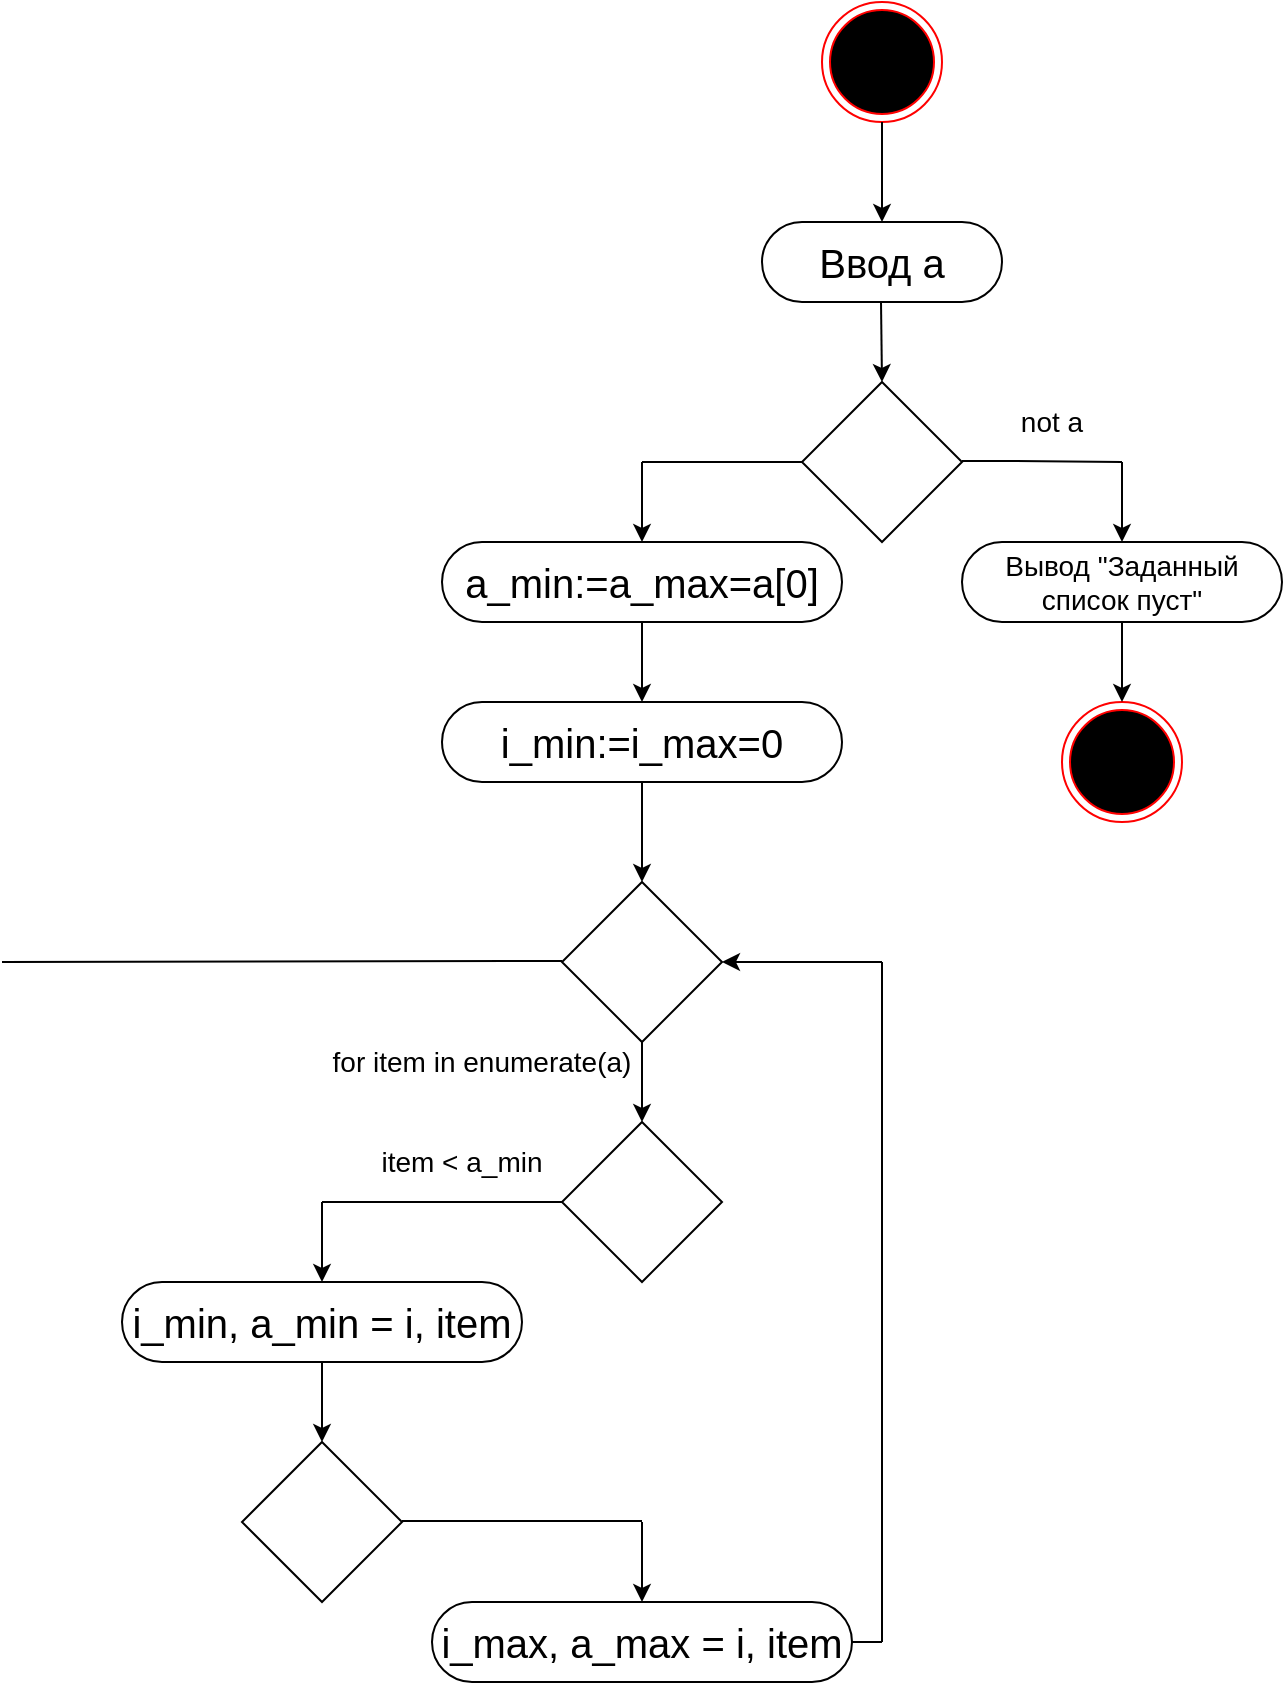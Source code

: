 <mxfile version="14.7.1" type="github">
  <diagram id="1G36SkYrBmARHfN4nVAl" name="Page-1">
    <mxGraphModel dx="1038" dy="580" grid="1" gridSize="10" guides="1" tooltips="1" connect="1" arrows="1" fold="1" page="1" pageScale="1" pageWidth="827" pageHeight="1169" math="0" shadow="0">
      <root>
        <mxCell id="0" />
        <mxCell id="1" parent="0" />
        <mxCell id="stZG2l_DTAM-XmHHD5Aj-29" value="" style="ellipse;html=1;shape=endState;fillColor=#000000;strokeColor=#ff0000;" vertex="1" parent="1">
          <mxGeometry x="490" y="40" width="60" height="60" as="geometry" />
        </mxCell>
        <mxCell id="stZG2l_DTAM-XmHHD5Aj-30" value="" style="endArrow=classic;html=1;" edge="1" parent="1">
          <mxGeometry width="50" height="50" relative="1" as="geometry">
            <mxPoint x="520" y="100" as="sourcePoint" />
            <mxPoint x="520" y="150" as="targetPoint" />
          </mxGeometry>
        </mxCell>
        <mxCell id="stZG2l_DTAM-XmHHD5Aj-31" value="Ввод a" style="rounded=1;whiteSpace=wrap;html=1;arcSize=50;fontSize=20;" vertex="1" parent="1">
          <mxGeometry x="460" y="150" width="120" height="40" as="geometry" />
        </mxCell>
        <mxCell id="stZG2l_DTAM-XmHHD5Aj-32" value="" style="endArrow=classic;html=1;" edge="1" parent="1">
          <mxGeometry width="50" height="50" relative="1" as="geometry">
            <mxPoint x="519.5" y="190" as="sourcePoint" />
            <mxPoint x="520" y="230" as="targetPoint" />
          </mxGeometry>
        </mxCell>
        <mxCell id="stZG2l_DTAM-XmHHD5Aj-33" value="" style="rhombus;whiteSpace=wrap;html=1;fontSize=20;strokeColor=#000000;" vertex="1" parent="1">
          <mxGeometry x="480" y="230" width="80" height="80" as="geometry" />
        </mxCell>
        <mxCell id="stZG2l_DTAM-XmHHD5Aj-34" value="" style="endArrow=none;html=1;fontSize=20;" edge="1" parent="1">
          <mxGeometry width="50" height="50" relative="1" as="geometry">
            <mxPoint x="560" y="269.5" as="sourcePoint" />
            <mxPoint x="640" y="270" as="targetPoint" />
            <Array as="points">
              <mxPoint x="590" y="269.5" />
            </Array>
          </mxGeometry>
        </mxCell>
        <mxCell id="stZG2l_DTAM-XmHHD5Aj-35" value="" style="endArrow=classic;html=1;fontSize=20;" edge="1" parent="1">
          <mxGeometry width="50" height="50" relative="1" as="geometry">
            <mxPoint x="640" y="270" as="sourcePoint" />
            <mxPoint x="640" y="310" as="targetPoint" />
          </mxGeometry>
        </mxCell>
        <mxCell id="stZG2l_DTAM-XmHHD5Aj-36" value="a_min:=a_max=a[0]" style="rounded=1;whiteSpace=wrap;html=1;arcSize=50;fontSize=20;" vertex="1" parent="1">
          <mxGeometry x="300" y="310" width="200" height="40" as="geometry" />
        </mxCell>
        <mxCell id="stZG2l_DTAM-XmHHD5Aj-37" value="" style="endArrow=none;html=1;fontSize=20;" edge="1" parent="1">
          <mxGeometry width="50" height="50" relative="1" as="geometry">
            <mxPoint x="400" y="270" as="sourcePoint" />
            <mxPoint x="480" y="270" as="targetPoint" />
          </mxGeometry>
        </mxCell>
        <mxCell id="stZG2l_DTAM-XmHHD5Aj-38" value="" style="endArrow=classic;html=1;fontSize=20;" edge="1" parent="1">
          <mxGeometry width="50" height="50" relative="1" as="geometry">
            <mxPoint x="400" y="270" as="sourcePoint" />
            <mxPoint x="400" y="310" as="targetPoint" />
          </mxGeometry>
        </mxCell>
        <mxCell id="stZG2l_DTAM-XmHHD5Aj-39" value="Вывод &quot;Заданный список пуст&quot;" style="rounded=1;whiteSpace=wrap;html=1;arcSize=50;fontSize=14;" vertex="1" parent="1">
          <mxGeometry x="560" y="310" width="160" height="40" as="geometry" />
        </mxCell>
        <mxCell id="stZG2l_DTAM-XmHHD5Aj-40" value="" style="endArrow=classic;html=1;fontSize=14;" edge="1" parent="1">
          <mxGeometry width="50" height="50" relative="1" as="geometry">
            <mxPoint x="400" y="350" as="sourcePoint" />
            <mxPoint x="400" y="390" as="targetPoint" />
          </mxGeometry>
        </mxCell>
        <mxCell id="stZG2l_DTAM-XmHHD5Aj-41" value="" style="ellipse;html=1;shape=endState;fillColor=#000000;strokeColor=#ff0000;" vertex="1" parent="1">
          <mxGeometry x="610" y="390" width="60" height="60" as="geometry" />
        </mxCell>
        <mxCell id="stZG2l_DTAM-XmHHD5Aj-42" value="" style="endArrow=classic;html=1;fontSize=14;" edge="1" parent="1">
          <mxGeometry width="50" height="50" relative="1" as="geometry">
            <mxPoint x="640" y="350" as="sourcePoint" />
            <mxPoint x="640" y="390" as="targetPoint" />
          </mxGeometry>
        </mxCell>
        <mxCell id="stZG2l_DTAM-XmHHD5Aj-52" value="" style="rhombus;whiteSpace=wrap;html=1;fontSize=20;strokeColor=#000000;" vertex="1" parent="1">
          <mxGeometry x="360" y="480" width="80" height="80" as="geometry" />
        </mxCell>
        <mxCell id="stZG2l_DTAM-XmHHD5Aj-57" value="not a" style="text;html=1;strokeColor=none;fillColor=none;align=center;verticalAlign=middle;whiteSpace=wrap;rounded=0;fontSize=14;" vertex="1" parent="1">
          <mxGeometry x="560" y="240" width="90" height="20" as="geometry" />
        </mxCell>
        <mxCell id="stZG2l_DTAM-XmHHD5Aj-58" value="for item in enumerate(a)" style="text;html=1;strokeColor=none;fillColor=none;align=center;verticalAlign=middle;whiteSpace=wrap;rounded=0;fontSize=14;" vertex="1" parent="1">
          <mxGeometry x="240" y="560" width="160" height="20" as="geometry" />
        </mxCell>
        <mxCell id="stZG2l_DTAM-XmHHD5Aj-62" value="i_min:=i_max=0" style="rounded=1;whiteSpace=wrap;html=1;arcSize=50;fontSize=20;" vertex="1" parent="1">
          <mxGeometry x="300" y="390" width="200" height="40" as="geometry" />
        </mxCell>
        <mxCell id="stZG2l_DTAM-XmHHD5Aj-65" value="" style="endArrow=classic;html=1;fontSize=14;exitX=0.5;exitY=1;exitDx=0;exitDy=0;" edge="1" parent="1" source="stZG2l_DTAM-XmHHD5Aj-62">
          <mxGeometry width="50" height="50" relative="1" as="geometry">
            <mxPoint x="420" y="370" as="sourcePoint" />
            <mxPoint x="400" y="480" as="targetPoint" />
          </mxGeometry>
        </mxCell>
        <mxCell id="stZG2l_DTAM-XmHHD5Aj-66" value="" style="endArrow=classic;html=1;" edge="1" parent="1">
          <mxGeometry width="50" height="50" relative="1" as="geometry">
            <mxPoint x="400" y="560" as="sourcePoint" />
            <mxPoint x="400" y="600" as="targetPoint" />
          </mxGeometry>
        </mxCell>
        <mxCell id="stZG2l_DTAM-XmHHD5Aj-67" value="" style="rhombus;whiteSpace=wrap;html=1;fontSize=20;strokeColor=#000000;" vertex="1" parent="1">
          <mxGeometry x="360" y="600" width="80" height="80" as="geometry" />
        </mxCell>
        <mxCell id="stZG2l_DTAM-XmHHD5Aj-68" value="item &amp;lt; a_min" style="text;html=1;strokeColor=none;fillColor=none;align=center;verticalAlign=middle;whiteSpace=wrap;rounded=0;fontSize=14;" vertex="1" parent="1">
          <mxGeometry x="230" y="610" width="160" height="20" as="geometry" />
        </mxCell>
        <mxCell id="stZG2l_DTAM-XmHHD5Aj-69" value="" style="endArrow=none;html=1;" edge="1" parent="1">
          <mxGeometry width="50" height="50" relative="1" as="geometry">
            <mxPoint x="240" y="640" as="sourcePoint" />
            <mxPoint x="360" y="640" as="targetPoint" />
          </mxGeometry>
        </mxCell>
        <mxCell id="stZG2l_DTAM-XmHHD5Aj-74" value="" style="endArrow=classic;html=1;" edge="1" parent="1">
          <mxGeometry width="50" height="50" relative="1" as="geometry">
            <mxPoint x="240" y="640" as="sourcePoint" />
            <mxPoint x="240" y="680" as="targetPoint" />
          </mxGeometry>
        </mxCell>
        <mxCell id="stZG2l_DTAM-XmHHD5Aj-75" value="i_min, a_min = i, item" style="rounded=1;whiteSpace=wrap;html=1;arcSize=50;fontSize=20;" vertex="1" parent="1">
          <mxGeometry x="140" y="680" width="200" height="40" as="geometry" />
        </mxCell>
        <mxCell id="stZG2l_DTAM-XmHHD5Aj-77" value="" style="endArrow=classic;html=1;" edge="1" parent="1">
          <mxGeometry width="50" height="50" relative="1" as="geometry">
            <mxPoint x="240" y="720" as="sourcePoint" />
            <mxPoint x="240" y="760" as="targetPoint" />
          </mxGeometry>
        </mxCell>
        <mxCell id="stZG2l_DTAM-XmHHD5Aj-78" value="" style="rhombus;whiteSpace=wrap;html=1;fontSize=20;strokeColor=#000000;" vertex="1" parent="1">
          <mxGeometry x="200" y="760" width="80" height="80" as="geometry" />
        </mxCell>
        <mxCell id="stZG2l_DTAM-XmHHD5Aj-79" value="" style="endArrow=none;html=1;" edge="1" parent="1">
          <mxGeometry width="50" height="50" relative="1" as="geometry">
            <mxPoint x="280" y="799.5" as="sourcePoint" />
            <mxPoint x="400" y="799.5" as="targetPoint" />
          </mxGeometry>
        </mxCell>
        <mxCell id="stZG2l_DTAM-XmHHD5Aj-80" value="" style="endArrow=classic;html=1;" edge="1" parent="1">
          <mxGeometry width="50" height="50" relative="1" as="geometry">
            <mxPoint x="400" y="800" as="sourcePoint" />
            <mxPoint x="400" y="840" as="targetPoint" />
          </mxGeometry>
        </mxCell>
        <mxCell id="stZG2l_DTAM-XmHHD5Aj-81" value="i_max, a_max = i, item" style="rounded=1;whiteSpace=wrap;html=1;arcSize=50;fontSize=20;" vertex="1" parent="1">
          <mxGeometry x="295" y="840" width="210" height="40" as="geometry" />
        </mxCell>
        <mxCell id="stZG2l_DTAM-XmHHD5Aj-82" value="" style="endArrow=none;html=1;" edge="1" parent="1">
          <mxGeometry width="50" height="50" relative="1" as="geometry">
            <mxPoint x="505" y="860" as="sourcePoint" />
            <mxPoint x="520" y="860" as="targetPoint" />
          </mxGeometry>
        </mxCell>
        <mxCell id="stZG2l_DTAM-XmHHD5Aj-83" value="" style="endArrow=none;html=1;" edge="1" parent="1">
          <mxGeometry width="50" height="50" relative="1" as="geometry">
            <mxPoint x="520" y="520" as="sourcePoint" />
            <mxPoint x="520" y="860" as="targetPoint" />
          </mxGeometry>
        </mxCell>
        <mxCell id="stZG2l_DTAM-XmHHD5Aj-85" value="" style="endArrow=classic;html=1;entryX=1;entryY=0.5;entryDx=0;entryDy=0;" edge="1" parent="1" target="stZG2l_DTAM-XmHHD5Aj-52">
          <mxGeometry width="50" height="50" relative="1" as="geometry">
            <mxPoint x="520" y="520" as="sourcePoint" />
            <mxPoint x="570" y="470" as="targetPoint" />
          </mxGeometry>
        </mxCell>
        <mxCell id="stZG2l_DTAM-XmHHD5Aj-86" value="" style="endArrow=none;html=1;" edge="1" parent="1">
          <mxGeometry width="50" height="50" relative="1" as="geometry">
            <mxPoint x="80" y="520" as="sourcePoint" />
            <mxPoint x="360" y="519.5" as="targetPoint" />
          </mxGeometry>
        </mxCell>
      </root>
    </mxGraphModel>
  </diagram>
</mxfile>
